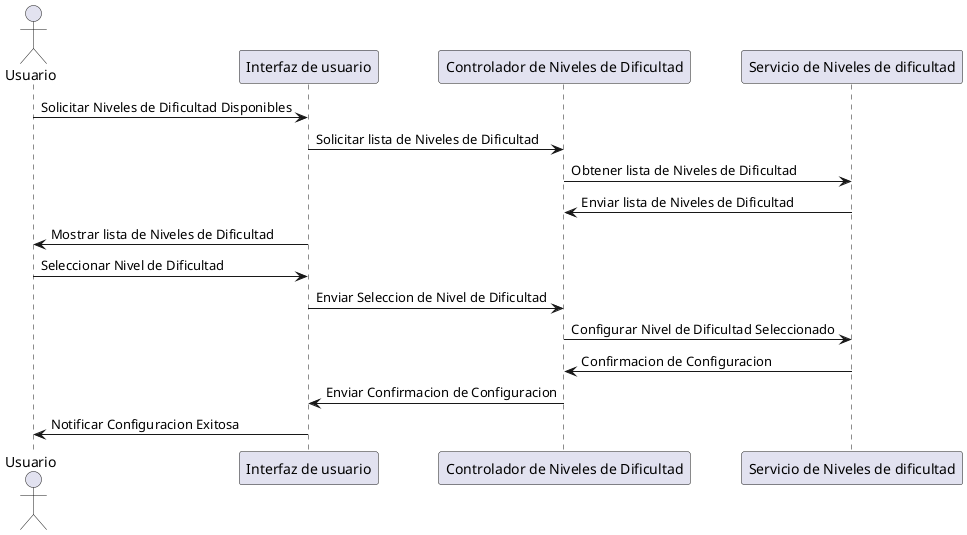 @startuml Interfaz
actor Usuario
participant "Interfaz de usuario" as UI
participant "Controlador de Niveles de Dificultad" as CND
participant "Servicio de Niveles de dificultad" as SND

Usuario -> UI: Solicitar Niveles de Dificultad Disponibles
UI -> CND: Solicitar lista de Niveles de Dificultad
CND -> SND: Obtener lista de Niveles de Dificultad
SND -> CND: Enviar lista de Niveles de Dificultad
UI -> Usuario: Mostrar lista de Niveles de Dificultad

Usuario -> UI: Seleccionar Nivel de Dificultad
UI -> CND: Enviar Seleccion de Nivel de Dificultad
CND -> SND: Configurar Nivel de Dificultad Seleccionado
SND -> CND: Confirmacion de Configuracion
CND-> UI: Enviar Confirmacion de Configuracion
UI -> Usuario: Notificar Configuracion Exitosa


@enduml
